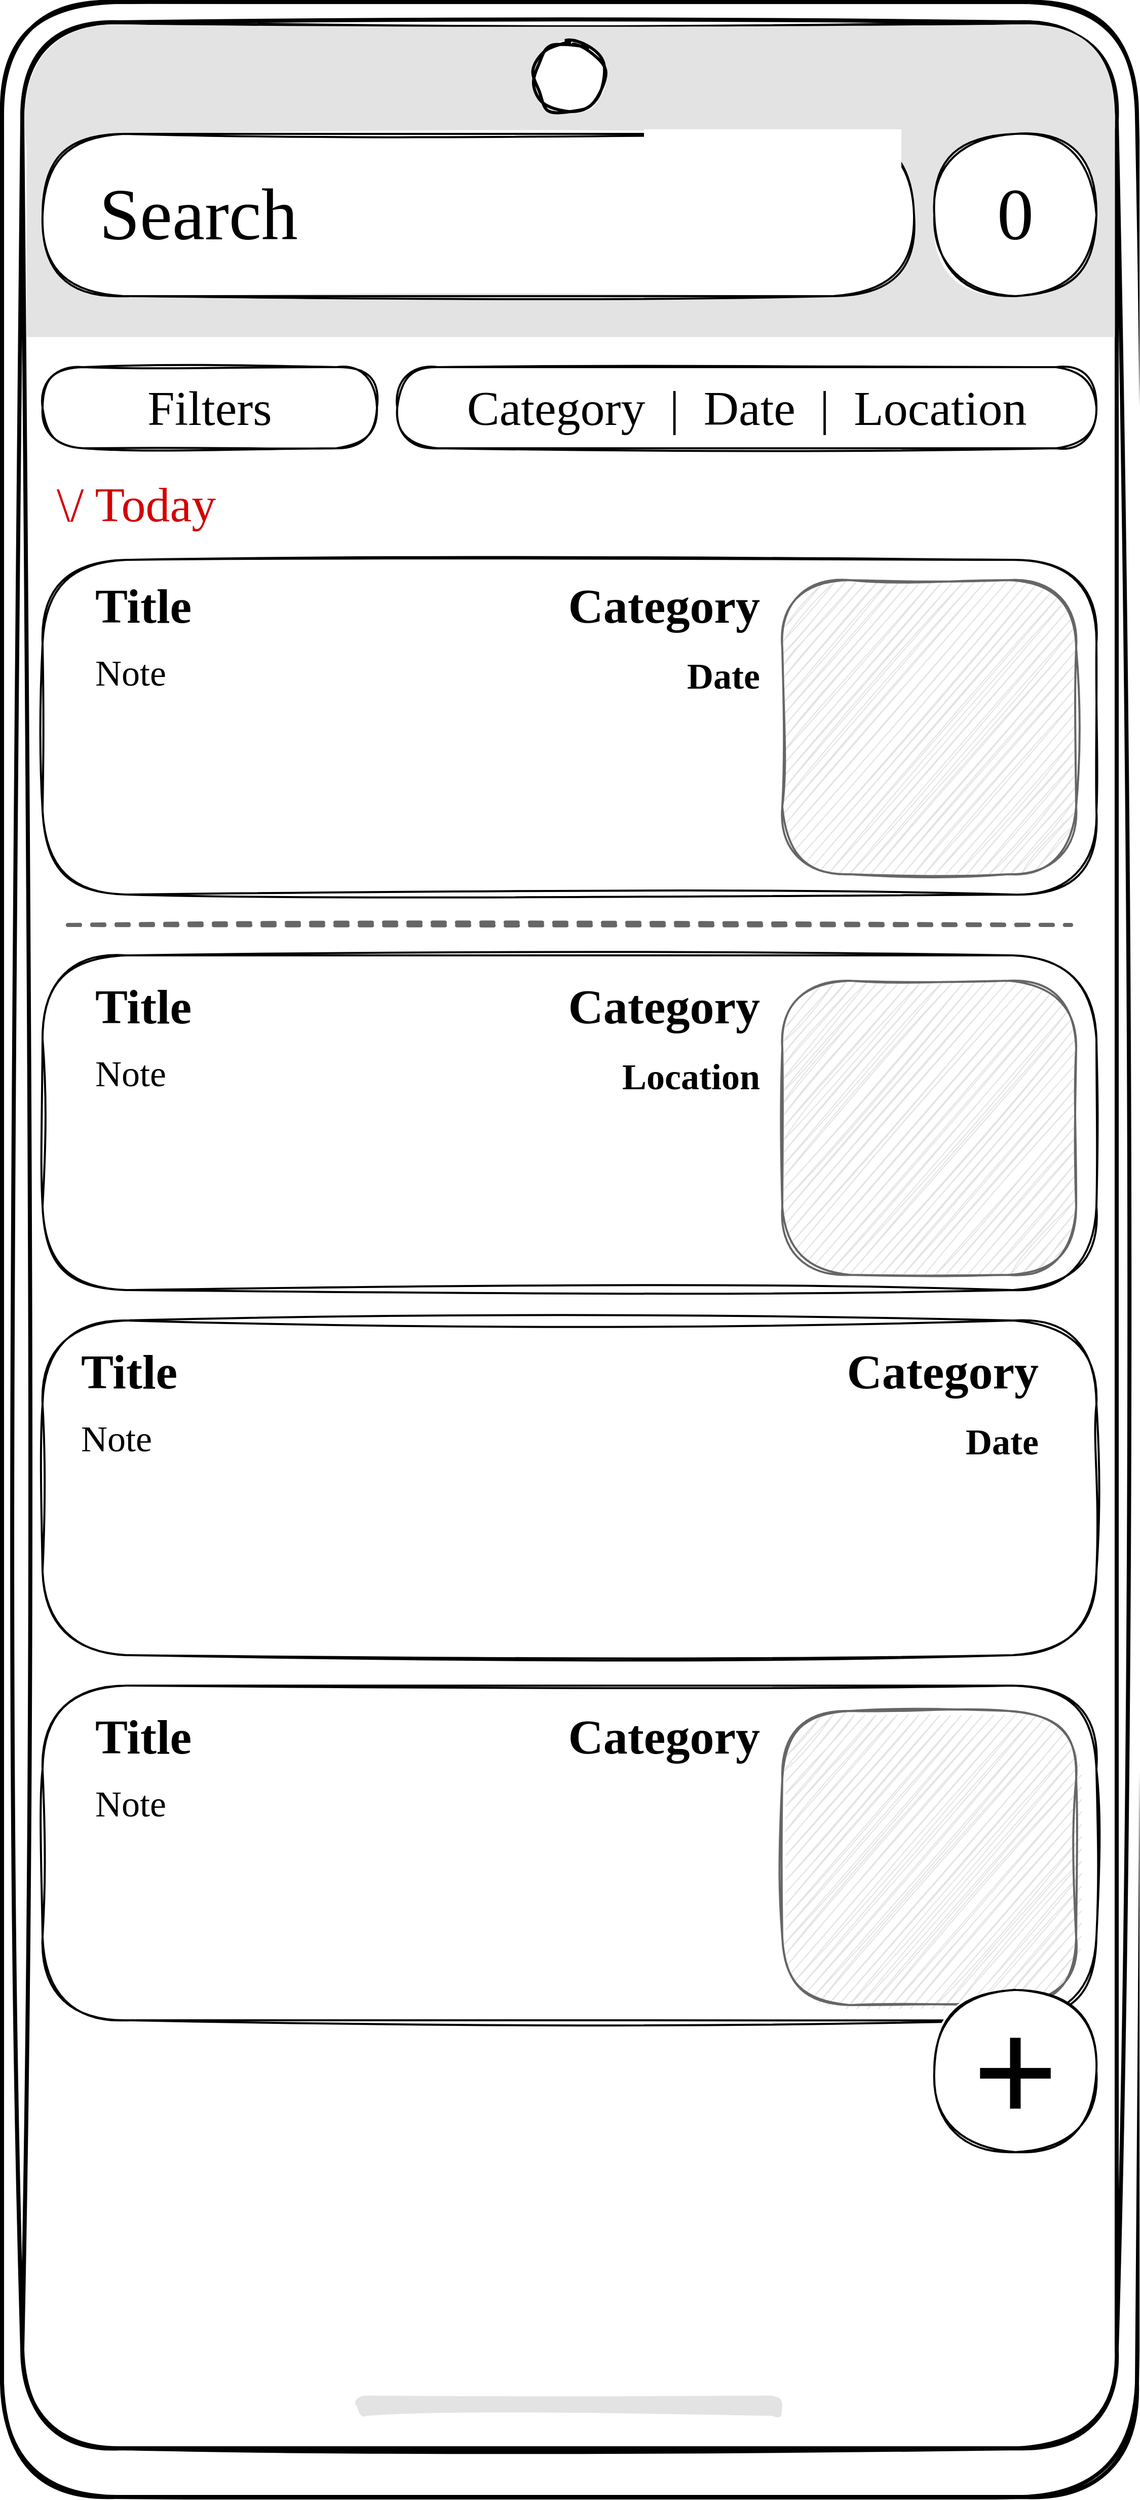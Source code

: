 <mxfile version="28.2.5">
  <diagram name="Страница — 1" id="mo6yOdYswy-SujALEuTY">
    <mxGraphModel grid="1" page="0" gridSize="10" guides="1" tooltips="1" connect="1" arrows="1" fold="1" pageScale="1" pageWidth="827" pageHeight="1169" math="0" shadow="0">
      <root>
        <mxCell id="0" />
        <mxCell id="1" parent="0" />
        <mxCell id="Zg71ZdvNMtMU3uHbZJ6E-4" value="" style="rounded=1;whiteSpace=wrap;html=1;arcSize=10;flipH=0;strokeColor=default;fillColor=#FFFFFF;strokeWidth=4;glass=0;shadow=0;fontFamily=Georgia;sketch=1;curveFitting=1;jiggle=2;" vertex="1" parent="1">
          <mxGeometry x="-20" y="-20" width="1120" height="2460" as="geometry" />
        </mxCell>
        <mxCell id="Zg71ZdvNMtMU3uHbZJ6E-1" value="" style="rounded=1;whiteSpace=wrap;html=1;arcSize=9;flipH=0;strokeColor=default;fillColor=#FFFFFF;strokeWidth=4;glass=0;shadow=0;fontFamily=Georgia;sketch=1;curveFitting=1;jiggle=2;" vertex="1" parent="1">
          <mxGeometry width="1080" height="2392" as="geometry" />
        </mxCell>
        <mxCell id="Zg71ZdvNMtMU3uHbZJ6E-2" value="" style="rounded=1;whiteSpace=wrap;html=1;arcSize=50;flipH=0;strokeColor=none;fillColor=#E3E3E3;strokeWidth=30;glass=0;fontFamily=Georgia;sketch=1;curveFitting=1;jiggle=2;fillStyle=solid;" vertex="1" parent="1">
          <mxGeometry x="330" y="2340" width="420" height="20" as="geometry" />
        </mxCell>
        <mxCell id="Zg71ZdvNMtMU3uHbZJ6E-6" value="" style="rounded=1;whiteSpace=wrap;html=1;arcSize=49;flipH=0;strokeWidth=0;glass=0;shadow=0;fillColor=#E3E3E3;fontColor=#333333;strokeColor=none;fontFamily=Georgia;sketch=1;curveFitting=1;jiggle=2;fillStyle=solid;" vertex="1" parent="1">
          <mxGeometry x="2" y="2" width="1076" height="198" as="geometry" />
        </mxCell>
        <mxCell id="Zg71ZdvNMtMU3uHbZJ6E-7" value="" style="rounded=0;whiteSpace=wrap;html=1;arcSize=9;flipH=0;strokeColor=none;fillColor=#E3E3E3;strokeWidth=0;glass=0;shadow=0;fontColor=#333333;fontFamily=Georgia;fillStyle=solid;" vertex="1" parent="1">
          <mxGeometry x="4" y="90" width="1074" height="220" as="geometry" />
        </mxCell>
        <mxCell id="Zg71ZdvNMtMU3uHbZJ6E-8" value="&lt;div&gt;&lt;br&gt;&lt;/div&gt;&lt;div&gt;&lt;br&gt;&lt;/div&gt;" style="ellipse;whiteSpace=wrap;html=1;aspect=fixed;strokeWidth=3;fontFamily=Georgia;sketch=1;curveFitting=1;jiggle=2;fillStyle=solid;" vertex="1" parent="1">
          <mxGeometry x="505" y="20" width="70" height="70" as="geometry" />
        </mxCell>
        <mxCell id="xBq1Qk2Ko0DVc3LsJZTe-1" value="&lt;div align=&quot;left&quot;&gt;&lt;font style=&quot;font-size: 72px;&quot;&gt;&amp;nbsp; &amp;nbsp;Search&lt;/font&gt;&lt;/div&gt;" style="rounded=1;whiteSpace=wrap;html=1;arcSize=50;flipH=0;strokeWidth=2;glass=0;shadow=0;fillColor=#FFFFFF;strokeColor=default;gradientColor=none;fillStyle=auto;fontFamily=Georgia;align=left;sketch=1;curveFitting=1;jiggle=2;" vertex="1" parent="1">
          <mxGeometry x="20" y="110" width="860" height="160" as="geometry" />
        </mxCell>
        <mxCell id="xBq1Qk2Ko0DVc3LsJZTe-2" value="&lt;div&gt;&lt;font style=&quot;font-size: 72px;&quot;&gt;0&lt;/font&gt;&lt;/div&gt;" style="rounded=1;whiteSpace=wrap;html=1;arcSize=50;flipH=0;strokeWidth=2;glass=0;shadow=0;fillColor=#FFFFFF;strokeColor=default;gradientColor=none;fillStyle=auto;fontFamily=Georgia;sketch=1;curveFitting=1;jiggle=2;" vertex="1" parent="1">
          <mxGeometry x="900" y="110" width="160" height="160" as="geometry" />
        </mxCell>
        <mxCell id="xBq1Qk2Ko0DVc3LsJZTe-89" value="&lt;div align=&quot;center&quot;&gt;&lt;font style=&quot;font-size: 48px;&quot;&gt;&amp;nbsp; Filters&amp;nbsp;&amp;nbsp;&lt;/font&gt;&lt;/div&gt;" style="rounded=1;whiteSpace=wrap;html=1;arcSize=50;flipH=0;strokeWidth=2;glass=0;shadow=0;fillColor=#FFFFFF;strokeColor=default;gradientColor=none;fillStyle=auto;fontFamily=Georgia;align=center;sketch=1;curveFitting=1;jiggle=2;" vertex="1" parent="1">
          <mxGeometry x="20" y="340" width="330" height="80" as="geometry" />
        </mxCell>
        <mxCell id="xBq1Qk2Ko0DVc3LsJZTe-90" value="&lt;font style=&quot;font-size: 48px;&quot;&gt;Category&amp;nbsp; |&amp;nbsp; Date&amp;nbsp; |&amp;nbsp; Location&lt;/font&gt;" style="rounded=1;whiteSpace=wrap;html=1;arcSize=50;flipH=0;strokeWidth=2;glass=0;shadow=0;fillColor=#FFFFFF;strokeColor=default;gradientColor=none;fillStyle=auto;fontFamily=Georgia;sketch=1;curveFitting=1;jiggle=2;" vertex="1" parent="1">
          <mxGeometry x="370" y="340" width="690" height="80" as="geometry" />
        </mxCell>
        <mxCell id="xBq1Qk2Ko0DVc3LsJZTe-200" value="" style="rounded=1;whiteSpace=wrap;html=1;arcSize=25;flipH=0;strokeWidth=2;glass=0;shadow=0;fillColor=#FFFFFF;strokeColor=default;gradientColor=none;fillStyle=auto;fontFamily=Georgia;sketch=1;curveFitting=1;jiggle=2;" vertex="1" parent="1">
          <mxGeometry x="20" y="530" width="1040" height="330" as="geometry" />
        </mxCell>
        <mxCell id="xBq1Qk2Ko0DVc3LsJZTe-202" value="" style="rounded=1;whiteSpace=wrap;html=1;arcSize=25;flipH=0;strokeWidth=2;glass=0;shadow=0;fillColor=#FFFFFF;strokeColor=default;gradientColor=none;fillStyle=auto;fontFamily=Georgia;sketch=1;curveFitting=1;jiggle=2;" vertex="1" parent="1">
          <mxGeometry x="20" y="920" width="1040" height="330" as="geometry" />
        </mxCell>
        <mxCell id="xBq1Qk2Ko0DVc3LsJZTe-203" value="" style="endArrow=none;dashed=1;html=1;rounded=0;fontFamily=Georgia;fontSize=12;fontColor=#4E4E4E;strokeWidth=4;strokeColor=#666666;fillColor=#f5f5f5;sketch=1;curveFitting=1;jiggle=2;" edge="1" parent="1">
          <mxGeometry width="50" height="50" relative="1" as="geometry">
            <mxPoint x="45" y="890" as="sourcePoint" />
            <mxPoint x="1035" y="890" as="targetPoint" />
          </mxGeometry>
        </mxCell>
        <mxCell id="xBq1Qk2Ko0DVc3LsJZTe-204" value="" style="rounded=1;whiteSpace=wrap;html=1;arcSize=25;flipH=0;strokeWidth=2;glass=0;shadow=0;fillColor=#FFFFFF;strokeColor=default;gradientColor=none;fillStyle=auto;fontFamily=Georgia;sketch=1;curveFitting=1;jiggle=2;" vertex="1" parent="1">
          <mxGeometry x="20" y="1280" width="1040" height="330" as="geometry" />
        </mxCell>
        <mxCell id="xBq1Qk2Ko0DVc3LsJZTe-205" value="" style="rounded=1;whiteSpace=wrap;html=1;arcSize=25;flipH=0;strokeWidth=2;glass=0;shadow=0;fillColor=#FFFFFF;strokeColor=default;gradientColor=none;fillStyle=auto;fontFamily=Georgia;sketch=1;curveFitting=1;jiggle=2;" vertex="1" parent="1">
          <mxGeometry x="20" y="1640" width="1040" height="330" as="geometry" />
        </mxCell>
        <mxCell id="xBq1Qk2Ko0DVc3LsJZTe-209" value="&lt;div align=&quot;left&quot;&gt;&lt;font face=&quot;Georgia&quot; style=&quot;font-size: 48px; color: rgb(211, 0, 0);&quot;&gt;&amp;nbsp;&lt;/font&gt;&lt;font face=&quot;Georgia&quot; style=&quot;font-size: 48px; color: rgb(211, 0, 0);&quot;&gt;&lt;/font&gt;&lt;font face=&quot;Georgia&quot; style=&quot;font-size: 48px; color: rgb(211, 0, 0);&quot;&gt;\/ Today&lt;/font&gt;&lt;/div&gt;" style="text;html=1;align=left;verticalAlign=middle;whiteSpace=wrap;rounded=0;fontFamily=Helvetica;fontSize=12;fontColor=default;sketch=1;curveFitting=1;jiggle=2;" vertex="1" parent="1">
          <mxGeometry x="20" y="440" width="290" height="70" as="geometry" />
        </mxCell>
        <mxCell id="xBq1Qk2Ko0DVc3LsJZTe-210" value="" style="rounded=1;whiteSpace=wrap;html=1;arcSize=23;flipH=0;strokeWidth=2;glass=0;shadow=0;fillColor=#E3E3E3;strokeColor=#666666;fillStyle=dots;fontFamily=Georgia;fontColor=#333333;sketch=1;curveFitting=1;jiggle=2;" vertex="1" parent="1">
          <mxGeometry x="750" y="550" width="290" height="290" as="geometry" />
        </mxCell>
        <mxCell id="xBq1Qk2Ko0DVc3LsJZTe-211" value="&lt;h1 style=&quot;margin-top: 0px;&quot;&gt;&lt;font face=&quot;Georgia&quot; style=&quot;font-size: 48px;&quot;&gt;Title&lt;/font&gt;&lt;/h1&gt;&lt;p&gt;&lt;font face=&quot;Georgia&quot; style=&quot;font-size: 36px;&quot;&gt;Note&lt;/font&gt;&lt;/p&gt;" style="text;html=1;whiteSpace=wrap;overflow=hidden;rounded=0;fontFamily=Helvetica;fontSize=12;fontColor=default;sketch=1;curveFitting=1;jiggle=2;" vertex="1" parent="1">
          <mxGeometry x="70" y="540" width="660" height="260" as="geometry" />
        </mxCell>
        <mxCell id="xBq1Qk2Ko0DVc3LsJZTe-213" value="&lt;div align=&quot;right&quot;&gt;&lt;font face=&quot;Georgia&quot; style=&quot;font-size: 48px;&quot;&gt;&lt;b&gt;Category&lt;/b&gt;&lt;/font&gt;&lt;/div&gt;" style="text;html=1;align=right;verticalAlign=middle;whiteSpace=wrap;rounded=0;fontFamily=Helvetica;fontSize=12;fontColor=default;sketch=1;curveFitting=1;jiggle=2;" vertex="1" parent="1">
          <mxGeometry x="510" y="540" width="220" height="70" as="geometry" />
        </mxCell>
        <mxCell id="xBq1Qk2Ko0DVc3LsJZTe-220" value="&lt;div align=&quot;right&quot;&gt;&lt;font face=&quot;Georgia&quot; style=&quot;font-size: 48px;&quot;&gt;&lt;b&gt;Category&lt;/b&gt;&lt;/font&gt;&lt;/div&gt;" style="text;html=1;align=right;verticalAlign=middle;whiteSpace=wrap;rounded=0;fontFamily=Helvetica;fontSize=12;fontColor=default;sketch=1;curveFitting=1;jiggle=2;" vertex="1" parent="1">
          <mxGeometry x="510" y="935" width="220" height="70" as="geometry" />
        </mxCell>
        <mxCell id="xBq1Qk2Ko0DVc3LsJZTe-221" value="&lt;h1 style=&quot;margin-top: 0px;&quot;&gt;&lt;font face=&quot;Georgia&quot; style=&quot;font-size: 48px;&quot;&gt;Title&lt;/font&gt;&lt;/h1&gt;&lt;p&gt;&lt;font face=&quot;Georgia&quot; style=&quot;font-size: 36px;&quot;&gt;Note&lt;/font&gt;&lt;/p&gt;" style="text;html=1;whiteSpace=wrap;overflow=hidden;rounded=0;fontFamily=Helvetica;fontSize=12;fontColor=default;sketch=1;curveFitting=1;jiggle=2;" vertex="1" parent="1">
          <mxGeometry x="70" y="935" width="660" height="260" as="geometry" />
        </mxCell>
        <mxCell id="xBq1Qk2Ko0DVc3LsJZTe-222" value="" style="rounded=1;whiteSpace=wrap;html=1;arcSize=23;flipH=0;strokeWidth=2;glass=0;shadow=0;fillColor=#E3E3E3;strokeColor=#666666;fillStyle=dots;fontFamily=Georgia;fontColor=#333333;sketch=1;curveFitting=1;jiggle=2;" vertex="1" parent="1">
          <mxGeometry x="750" y="945" width="290" height="290" as="geometry" />
        </mxCell>
        <mxCell id="xBq1Qk2Ko0DVc3LsJZTe-224" value="&lt;h1 style=&quot;margin-top: 0px;&quot;&gt;&lt;font face=&quot;Georgia&quot; style=&quot;font-size: 48px;&quot;&gt;Title&lt;/font&gt;&lt;/h1&gt;&lt;p&gt;&lt;font face=&quot;Georgia&quot; style=&quot;font-size: 36px;&quot;&gt;Note&lt;/font&gt;&lt;/p&gt;" style="text;html=1;whiteSpace=wrap;overflow=hidden;rounded=0;fontFamily=Helvetica;fontSize=12;fontColor=default;sketch=1;curveFitting=1;jiggle=2;" vertex="1" parent="1">
          <mxGeometry x="56" y="1295" width="664" height="260" as="geometry" />
        </mxCell>
        <mxCell id="xBq1Qk2Ko0DVc3LsJZTe-226" value="&lt;div align=&quot;right&quot;&gt;&lt;font face=&quot;Georgia&quot; style=&quot;font-size: 48px;&quot;&gt;&lt;b&gt;Category&lt;/b&gt;&lt;/font&gt;&lt;/div&gt;" style="text;html=1;align=right;verticalAlign=middle;whiteSpace=wrap;rounded=0;fontFamily=Helvetica;fontSize=12;fontColor=default;sketch=1;curveFitting=1;jiggle=2;" vertex="1" parent="1">
          <mxGeometry x="510" y="1655" width="220" height="70" as="geometry" />
        </mxCell>
        <mxCell id="xBq1Qk2Ko0DVc3LsJZTe-227" value="&lt;h1 style=&quot;margin-top: 0px;&quot;&gt;&lt;font face=&quot;Georgia&quot; style=&quot;font-size: 48px;&quot;&gt;Title&lt;/font&gt;&lt;/h1&gt;&lt;p&gt;&lt;font face=&quot;Georgia&quot; style=&quot;font-size: 36px;&quot;&gt;Note&lt;/font&gt;&lt;/p&gt;" style="text;html=1;whiteSpace=wrap;overflow=hidden;rounded=0;fontFamily=Helvetica;fontSize=12;fontColor=default;sketch=1;curveFitting=1;jiggle=2;" vertex="1" parent="1">
          <mxGeometry x="70" y="1655" width="660" height="260" as="geometry" />
        </mxCell>
        <mxCell id="xBq1Qk2Ko0DVc3LsJZTe-228" value="" style="rounded=1;whiteSpace=wrap;html=1;arcSize=23;flipH=0;strokeWidth=2;glass=0;shadow=0;fillColor=#E3E3E3;strokeColor=#666666;fillStyle=dots;fontFamily=Georgia;fontColor=#333333;sketch=1;curveFitting=1;jiggle=2;" vertex="1" parent="1">
          <mxGeometry x="750" y="1665" width="290" height="290" as="geometry" />
        </mxCell>
        <mxCell id="xBq1Qk2Ko0DVc3LsJZTe-3" value="&lt;b&gt;&lt;font style=&quot;font-size: 150px;&quot; data-font-src=&quot;https://fonts.googleapis.com/css?family=Jolly+Lodger&quot;&gt;+&lt;/font&gt;&lt;/b&gt;" style="rounded=1;whiteSpace=wrap;html=1;arcSize=50;flipH=0;strokeWidth=2;glass=0;shadow=0;fillColor=#FFFFFF;strokeColor=default;gradientColor=none;fillStyle=auto;fontFamily=Georgia;sketch=1;curveFitting=1;jiggle=2;" vertex="1" parent="1">
          <mxGeometry x="900" y="1940" width="160" height="160" as="geometry" />
        </mxCell>
        <mxCell id="xBq1Qk2Ko0DVc3LsJZTe-223" value="&lt;div align=&quot;right&quot;&gt;&lt;font face=&quot;Georgia&quot; style=&quot;font-size: 48px;&quot;&gt;&lt;b&gt;Category&lt;/b&gt;&lt;/font&gt;&lt;/div&gt;" style="text;html=1;align=right;verticalAlign=middle;whiteSpace=wrap;rounded=0;fontFamily=Helvetica;fontSize=12;fontColor=default;sketch=1;curveFitting=1;jiggle=2;" vertex="1" parent="1">
          <mxGeometry x="785" y="1295" width="220" height="70" as="geometry" />
        </mxCell>
        <mxCell id="xBq1Qk2Ko0DVc3LsJZTe-229" value="&lt;div align=&quot;right&quot;&gt;&lt;b&gt;&lt;font style=&quot;font-size: 36px;&quot; face=&quot;Georgia&quot;&gt;Date&lt;/font&gt;&lt;/b&gt;&lt;/div&gt;" style="text;html=1;align=right;verticalAlign=middle;whiteSpace=wrap;rounded=0;fontFamily=Helvetica;fontSize=12;fontColor=default;sketch=1;curveFitting=1;jiggle=2;" vertex="1" parent="1">
          <mxGeometry x="510" y="610" width="220" height="70" as="geometry" />
        </mxCell>
        <mxCell id="xBq1Qk2Ko0DVc3LsJZTe-230" value="&lt;div align=&quot;right&quot;&gt;&lt;b&gt;&lt;font style=&quot;font-size: 36px;&quot; face=&quot;Georgia&quot;&gt;Location&lt;/font&gt;&lt;/b&gt;&lt;/div&gt;" style="text;html=1;align=right;verticalAlign=middle;whiteSpace=wrap;rounded=0;fontFamily=Helvetica;fontSize=12;fontColor=default;sketch=1;curveFitting=1;jiggle=2;" vertex="1" parent="1">
          <mxGeometry x="510" y="1005" width="220" height="70" as="geometry" />
        </mxCell>
        <mxCell id="xBq1Qk2Ko0DVc3LsJZTe-231" value="&lt;div align=&quot;right&quot;&gt;&lt;b&gt;&lt;font style=&quot;font-size: 36px;&quot; face=&quot;Georgia&quot;&gt;Date&lt;/font&gt;&lt;/b&gt;&lt;/div&gt;" style="text;html=1;align=right;verticalAlign=middle;whiteSpace=wrap;rounded=0;fontFamily=Helvetica;fontSize=12;fontColor=default;sketch=1;curveFitting=1;jiggle=2;" vertex="1" parent="1">
          <mxGeometry x="785" y="1365" width="220" height="70" as="geometry" />
        </mxCell>
      </root>
    </mxGraphModel>
  </diagram>
</mxfile>
